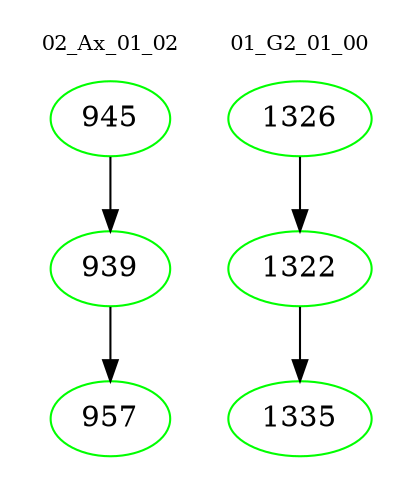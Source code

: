 digraph{
subgraph cluster_0 {
color = white
label = "02_Ax_01_02";
fontsize=10;
T0_945 [label="945", color="green"]
T0_945 -> T0_939 [color="black"]
T0_939 [label="939", color="green"]
T0_939 -> T0_957 [color="black"]
T0_957 [label="957", color="green"]
}
subgraph cluster_1 {
color = white
label = "01_G2_01_00";
fontsize=10;
T1_1326 [label="1326", color="green"]
T1_1326 -> T1_1322 [color="black"]
T1_1322 [label="1322", color="green"]
T1_1322 -> T1_1335 [color="black"]
T1_1335 [label="1335", color="green"]
}
}
